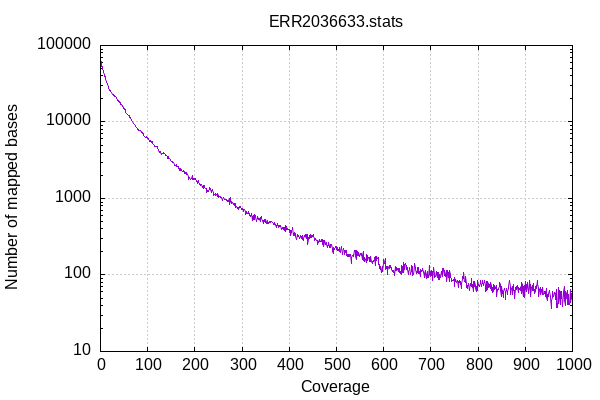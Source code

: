 
            set terminal png size 600,400 truecolor
            set output "ERR2036633-coverage.png"
            set grid xtics ytics y2tics back lc rgb "#cccccc"
            set ylabel "Number of mapped bases"
            set xlabel "Coverage"
            set log y
            set style fill solid border -1
            set title "ERR2036633.stats" noenhanced
            set xrange [:1000]
            plot '-' with lines notitle
        1	62868
2	61485
3	53464
4	53194
5	48632
6	46697
7	44208
8	41593
9	39719
10	38872
11	36252
12	34125
13	33115
14	31597
15	30924
16	29551
17	29452
18	27807
19	26207
20	26017
21	25529
22	24800
23	24340
24	24349
25	23182
26	22823
27	22677
28	22279
29	21543
30	21877
31	21381
32	21236
33	20725
34	20272
35	19588
36	19379
37	19155
38	19221
39	18747
40	18653
41	18217
42	18002
43	16897
44	16779
45	16829
46	15993
47	16326
48	15594
49	15233
50	14815
51	14351
52	14463
53	14121
54	13223
55	13088
56	12998
57	12535
58	12395
59	12276
60	12175
61	12025
62	11493
63	11488
64	11115
65	10658
66	10490
67	10184
68	10243
69	9542
70	9576
71	9321
72	9343
73	9254
74	9112
75	8811
76	8391
77	8571
78	8263
79	7985
80	7970
81	7785
82	7776
83	7853
84	7669
85	7639
86	7292
87	7462
88	7121
89	7294
90	7111
91	7003
92	6630
93	6417
94	6457
95	6354
96	6233
97	6349
98	6379
99	6259
100	6142
101	6021
102	5890
103	5814
104	5538
105	5556
106	5667
107	5509
108	5442
109	5344
110	5491
111	5213
112	5123
113	5022
114	4857
115	4744
116	4753
117	4780
118	4740
119	4731
120	4712
121	4507
122	4312
123	4222
124	4041
125	4142
126	3954
127	4075
128	3954
129	3775
130	3827
131	3876
132	3876
133	3860
134	4018
135	3841
136	3840
137	3741
138	3632
139	3621
140	3610
141	3553
142	3385
143	3374
144	3531
145	3331
146	3319
147	3296
148	3260
149	3111
150	3045
151	3049
152	2935
153	3033
154	2955
155	2935
156	2753
157	2672
158	2661
159	2676
160	2752
161	2628
162	2638
163	2590
164	2590
165	2591
166	2479
167	2482
168	2333
169	2479
170	2334
171	2369
172	2302
173	2238
174	2284
175	2273
176	2306
177	2249
178	2230
179	2121
180	2115
181	2161
182	2042
183	2163
184	2067
185	2062
186	1938
187	1797
188	1906
189	1867
190	1779
191	1792
192	1828
193	1829
194	1969
195	1796
196	1823
197	1851
198	1764
199	1797
200	1818
201	1806
202	1781
203	1743
204	1689
205	1644
206	1564
207	1707
208	1611
209	1575
210	1532
211	1498
212	1502
213	1521
214	1522
215	1542
216	1396
217	1444
218	1346
219	1475
220	1469
221	1385
222	1370
223	1348
224	1357
225	1216
226	1234
227	1266
228	1251
229	1261
230	1305
231	1391
232	1341
233	1304
234	1311
235	1201
236	1258
237	1300
238	1278
239	1196
240	1110
241	1116
242	1121
243	1098
244	1170
245	1128
246	1123
247	1075
248	1161
249	1110
250	1067
251	1020
252	1055
253	1058
254	1040
255	1065
256	1044
257	1022
258	949
259	980
260	1020
261	1038
262	974
263	971
264	980
265	973
266	934
267	984
268	943
269	942
270	914
271	923
272	944
273	1006
274	842
275	1023
276	908
277	859
278	909
279	875
280	892
281	839
282	854
283	808
284	850
285	857
286	824
287	765
288	775
289	779
290	746
291	764
292	757
293	728
294	782
295	768
296	776
297	771
298	738
299	724
300	738
301	724
302	714
303	668
304	729
305	723
306	709
307	675
308	618
309	685
310	640
311	630
312	635
313	667
314	646
315	639
316	595
317	588
318	608
319	593
320	638
321	522
322	552
323	578
324	536
325	593
326	612
327	537
328	608
329	589
330	507
331	521
332	542
333	577
334	539
335	548
336	545
337	532
338	508
339	558
340	533
341	577
342	548
343	514
344	516
345	472
346	513
347	504
348	525
349	490
350	527
351	482
352	470
353	510
354	472
355	468
356	485
357	481
358	481
359	499
360	483
361	505
362	498
363	503
364	479
365	490
366	474
367	456
368	453
369	480
370	444
371	456
372	423
373	439
374	460
375	467
376	449
377	448
378	423
379	445
380	425
381	426
382	449
383	393
384	402
385	423
386	402
387	399
388	415
389	422
390	381
391	385
392	441
393	368
394	433
395	388
396	403
397	397
398	392
399	393
400	390
401	357
402	387
403	327
404	364
405	378
406	394
407	414
408	328
409	346
410	357
411	350
412	326
413	346
414	316
415	292
416	292
417	335
418	316
419	333
420	319
421	305
422	297
423	328
424	318
425	297
426	323
427	323
428	331
429	292
430	286
431	300
432	327
433	320
434	340
435	315
436	299
437	334
438	340
439	254
440	290
441	310
442	304
443	326
444	341
445	311
446	306
447	313
448	329
449	329
450	320
451	343
452	323
453	304
454	284
455	295
456	303
457	285
458	282
459	283
460	252
461	276
462	266
463	287
464	283
465	276
466	271
467	275
468	292
469	273
470	290
471	251
472	283
473	236
474	267
475	282
476	261
477	248
478	268
479	252
480	231
481	246
482	241
483	240
484	263
485	238
486	229
487	253
488	228
489	248
490	248
491	223
492	205
493	190
494	231
495	218
496	225
497	232
498	238
499	230
500	234
501	218
502	229
503	208
504	206
505	216
506	204
507	227
508	197
509	195
510	237
511	225
512	198
513	184
514	219
515	214
516	206
517	186
518	198
519	208
520	195
521	210
522	179
523	187
524	176
525	172
526	183
527	173
528	183
529	178
530	188
531	140
532	171
533	181
534	181
535	180
536	188
537	174
538	206
539	200
540	212
541	173
542	160
543	206
544	182
545	202
546	181
547	195
548	178
549	174
550	193
551	187
552	192
553	182
554	191
555	160
556	179
557	205
558	156
559	150
560	170
561	161
562	161
563	146
564	186
565	179
566	157
567	168
568	171
569	169
570	150
571	161
572	148
573	173
574	152
575	148
576	140
577	152
578	153
579	149
580	153
581	168
582	135
583	176
584	154
585	177
586	165
587	162
588	168
589	142
590	136
591	138
592	122
593	117
594	131
595	109
596	114
597	131
598	111
599	141
600	161
601	143
602	142
603	164
604	118
605	121
606	128
607	131
608	102
609	115
610	126
611	125
612	132
613	122
614	132
615	125
616	125
617	119
618	112
619	114
620	109
621	113
622	109
623	99
624	129
625	123
626	115
627	115
628	126
629	119
630	122
631	111
632	120
633	121
634	109
635	106
636	111
637	103
638	133
639	107
640	128
641	127
642	147
643	109
644	139
645	118
646	140
647	139
648	132
649	117
650	124
651	119
652	101
653	112
654	118
655	125
656	102
657	105
658	112
659	135
660	130
661	128
662	98
663	104
664	101
665	130
666	141
667	127
668	118
669	106
670	112
671	107
672	125
673	127
674	105
675	106
676	112
677	96
678	109
679	117
680	116
681	111
682	114
683	120
684	109
685	110
686	94
687	105
688	114
689	101
690	91
691	103
692	110
693	93
694	99
695	92
696	134
697	113
698	103
699	96
700	111
701	99
702	114
703	110
704	85
705	114
706	124
707	105
708	92
709	97
710	96
711	110
712	100
713	93
714	107
715	101
716	108
717	88
718	87
719	102
720	97
721	93
722	112
723	105
724	96
725	120
726	122
727	114
728	98
729	116
730	96
731	103
732	110
733	113
734	83
735	100
736	115
737	93
738	109
739	82
740	114
741	100
742	92
743	90
744	83
745	85
746	84
747	85
748	87
749	86
750	71
751	94
752	82
753	87
754	81
755	80
756	86
757	86
758	69
759	82
760	80
761	86
762	76
763	82
764	67
765	78
766	88
767	97
768	89
769	90
770	108
771	82
772	82
773	79
774	95
775	78
776	68
777	66
778	74
779	74
780	77
781	63
782	65
783	78
784	74
785	75
786	91
787	70
788	68
789	76
790	61
791	83
792	71
793	82
794	74
795	66
796	61
797	71
798	63
799	84
800	72
801	75
802	70
803	72
804	72
805	78
806	84
807	71
808	75
809	77
810	84
811	73
812	77
813	79
814	86
815	72
816	61
817	83
818	62
819	65
820	82
821	72
822	78
823	69
824	76
825	71
826	66
827	79
828	74
829	63
830	68
831	59
832	60
833	76
834	73
835	65
836	67
837	68
838	74
839	60
840	53
841	65
842	63
843	65
844	66
845	70
846	79
847	76
848	63
849	52
850	70
851	57
852	62
853	51
854	61
855	67
856	65
857	60
858	48
859	60
860	62
861	67
862	56
863	60
864	66
865	71
866	86
867	82
868	70
869	55
870	66
871	66
872	70
873	56
874	74
875	75
876	63
877	63
878	49
879	65
880	69
881	71
882	65
883	73
884	69
885	59
886	68
887	67
888	64
889	62
890	68
891	72
892	57
893	80
894	75
895	62
896	53
897	71
898	72
899	51
900	82
901	64
902	75
903	60
904	69
905	79
906	65
907	58
908	69
909	85
910	61
911	75
912	53
913	68
914	68
915	72
916	62
917	77
918	63
919	64
920	57
921	61
922	71
923	74
924	67
925	86
926	76
927	69
928	65
929	52
930	62
931	64
932	68
933	56
934	61
935	64
936	56
937	69
938	56
939	55
940	57
941	60
942	60
943	53
944	66
945	51
946	46
947	47
948	56
949	53
950	58
951	63
952	61
953	52
954	51
955	37
956	47
957	51
958	60
959	52
960	52
961	57
962	59
963	58
964	48
965	51
966	64
967	38
968	42
969	38
970	69
971	42
972	63
973	51
974	41
975	61
976	50
977	60
978	39
979	41
980	54
981	61
982	70
983	66
984	47
985	40
986	61
987	57
988	49
989	62
990	41
991	56
992	41
993	43
994	41
995	64
996	44
997	53
998	58
999	46
1000	44
1000	37606
end
